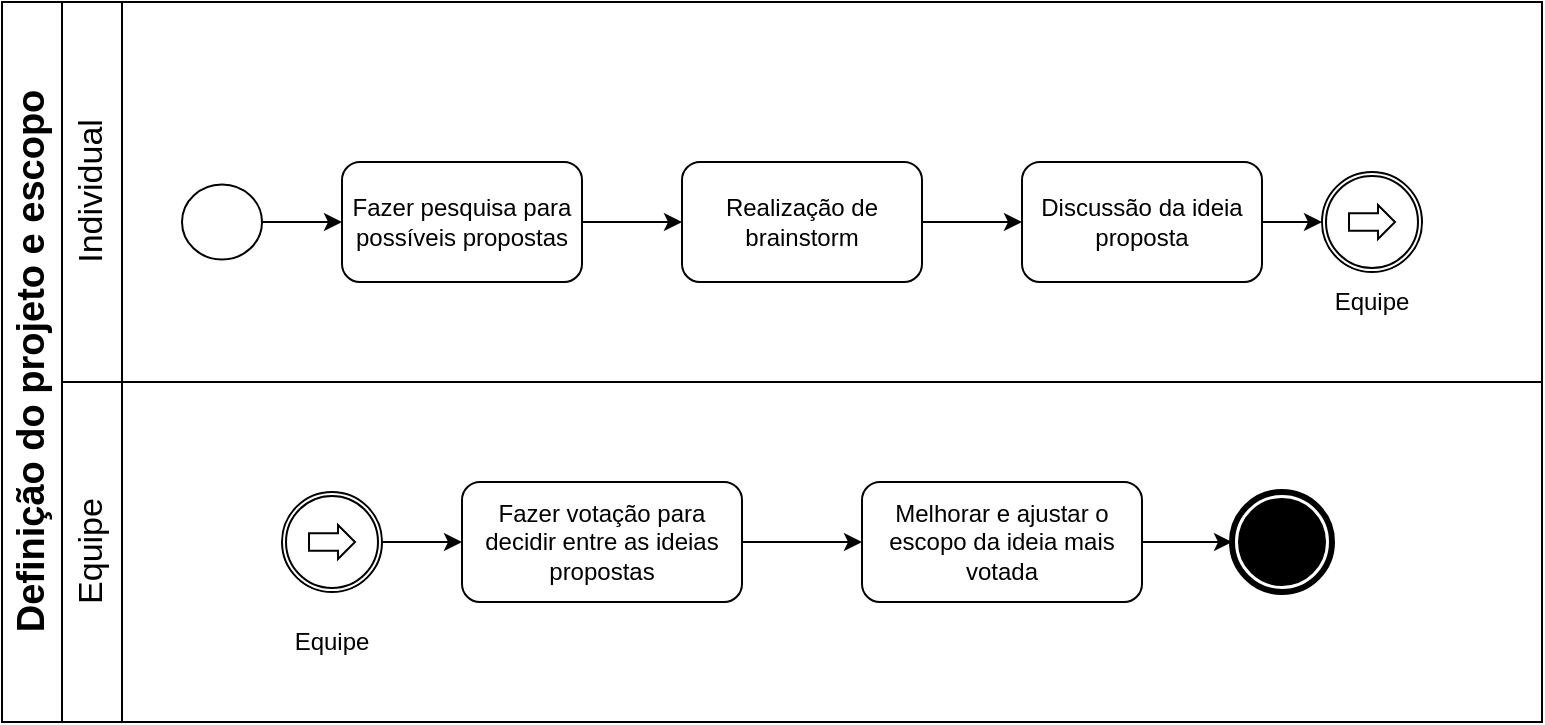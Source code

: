 <mxfile version="14.3.2" type="device"><diagram id="9JVkj2cCTfrQw8oTL5yg" name="Page-1"><mxGraphModel dx="782" dy="432" grid="1" gridSize="10" guides="1" tooltips="1" connect="1" arrows="1" fold="1" page="1" pageScale="1" pageWidth="827" pageHeight="1169" math="0" shadow="0"><root><mxCell id="0"/><mxCell id="1" parent="0"/><mxCell id="S8t_5mKofKM7v6NRETDp-1" value="&lt;font style=&quot;font-size: 19px&quot;&gt;&lt;font style=&quot;font-size: 19px&quot;&gt;Definição do projeto e escopo&lt;/font&gt;&lt;br&gt;&lt;/font&gt;" style="swimlane;html=1;childLayout=stackLayout;resizeParent=1;resizeParentMax=0;horizontal=0;startSize=30;horizontalStack=0;" vertex="1" parent="1"><mxGeometry x="290" y="80" width="770" height="360" as="geometry"/></mxCell><mxCell id="S8t_5mKofKM7v6NRETDp-2" value="&lt;font style=&quot;font-size: 17px&quot;&gt;&lt;span style=&quot;font-weight: normal&quot;&gt;Individual&lt;/span&gt;&lt;/font&gt;" style="swimlane;html=1;startSize=30;horizontal=0;" vertex="1" parent="S8t_5mKofKM7v6NRETDp-1"><mxGeometry x="30" width="740" height="190" as="geometry"/></mxCell><mxCell id="S8t_5mKofKM7v6NRETDp-3" value="" style="shape=mxgraph.bpmn.shape;html=1;verticalLabelPosition=bottom;labelBackgroundColor=#ffffff;verticalAlign=top;align=center;perimeter=ellipsePerimeter;outlineConnect=0;outline=standard;symbol=general;" vertex="1" parent="S8t_5mKofKM7v6NRETDp-2"><mxGeometry x="60" y="91.25" width="40" height="37.5" as="geometry"/></mxCell><mxCell id="S8t_5mKofKM7v6NRETDp-5" value="Discussão da ideia proposta" style="rounded=1;whiteSpace=wrap;html=1;" vertex="1" parent="S8t_5mKofKM7v6NRETDp-2"><mxGeometry x="480" y="80" width="120" height="60" as="geometry"/></mxCell><mxCell id="S8t_5mKofKM7v6NRETDp-7" value="Fazer pesquisa para possíveis propostas" style="rounded=1;whiteSpace=wrap;html=1;" vertex="1" parent="S8t_5mKofKM7v6NRETDp-2"><mxGeometry x="140" y="80" width="120" height="60" as="geometry"/></mxCell><mxCell id="S8t_5mKofKM7v6NRETDp-8" value="" style="endArrow=classic;html=1;exitX=1;exitY=0.5;exitDx=0;exitDy=0;entryX=0;entryY=0.5;entryDx=0;entryDy=0;" edge="1" parent="S8t_5mKofKM7v6NRETDp-2" source="S8t_5mKofKM7v6NRETDp-3" target="S8t_5mKofKM7v6NRETDp-7"><mxGeometry width="50" height="50" relative="1" as="geometry"><mxPoint x="6" y="140" as="sourcePoint"/><mxPoint x="56" y="90" as="targetPoint"/></mxGeometry></mxCell><mxCell id="S8t_5mKofKM7v6NRETDp-9" value="" style="endArrow=classic;html=1;exitX=1;exitY=0.5;exitDx=0;exitDy=0;entryX=0;entryY=0.5;entryDx=0;entryDy=0;" edge="1" parent="S8t_5mKofKM7v6NRETDp-2" source="S8t_5mKofKM7v6NRETDp-7" target="S8t_5mKofKM7v6NRETDp-52"><mxGeometry width="50" height="50" relative="1" as="geometry"><mxPoint x="150" y="29.58" as="sourcePoint"/><mxPoint x="359" y="78.755" as="targetPoint"/></mxGeometry></mxCell><mxCell id="S8t_5mKofKM7v6NRETDp-10" value="" style="endArrow=classic;html=1;exitX=1;exitY=0.5;exitDx=0;exitDy=0;entryX=0;entryY=0.5;entryDx=0;entryDy=0;" edge="1" parent="S8t_5mKofKM7v6NRETDp-2" source="S8t_5mKofKM7v6NRETDp-52" target="S8t_5mKofKM7v6NRETDp-5"><mxGeometry width="50" height="50" relative="1" as="geometry"><mxPoint x="403" y="78.755" as="sourcePoint"/><mxPoint x="296" y="30" as="targetPoint"/></mxGeometry></mxCell><mxCell id="S8t_5mKofKM7v6NRETDp-12" value="" style="shape=mxgraph.bpmn.shape;html=1;verticalLabelPosition=bottom;labelBackgroundColor=#ffffff;verticalAlign=top;align=center;perimeter=ellipsePerimeter;outlineConnect=0;outline=catching;symbol=link;" vertex="1" parent="S8t_5mKofKM7v6NRETDp-2"><mxGeometry x="630" y="85" width="50" height="50" as="geometry"/></mxCell><mxCell id="S8t_5mKofKM7v6NRETDp-13" value="" style="endArrow=classic;html=1;exitX=1;exitY=0.5;exitDx=0;exitDy=0;entryX=0;entryY=0.5;entryDx=0;entryDy=0;" edge="1" parent="S8t_5mKofKM7v6NRETDp-2" source="S8t_5mKofKM7v6NRETDp-5" target="S8t_5mKofKM7v6NRETDp-12"><mxGeometry width="50" height="50" relative="1" as="geometry"><mxPoint x="674" y="199.995" as="sourcePoint"/><mxPoint x="640" y="80" as="targetPoint"/></mxGeometry></mxCell><mxCell id="S8t_5mKofKM7v6NRETDp-14" value="Equipe" style="text;html=1;strokeColor=none;fillColor=none;align=center;verticalAlign=middle;whiteSpace=wrap;rounded=0;" vertex="1" parent="S8t_5mKofKM7v6NRETDp-2"><mxGeometry x="635" y="140" width="40" height="20" as="geometry"/></mxCell><mxCell id="S8t_5mKofKM7v6NRETDp-52" value="Realização de brainstorm " style="rounded=1;whiteSpace=wrap;html=1;" vertex="1" parent="S8t_5mKofKM7v6NRETDp-2"><mxGeometry x="310" y="80" width="120" height="60" as="geometry"/></mxCell><mxCell id="S8t_5mKofKM7v6NRETDp-20" value="&lt;font style=&quot;font-size: 17px&quot;&gt;&lt;span style=&quot;font-weight: normal&quot;&gt;Equipe&lt;br&gt;&lt;/span&gt;&lt;/font&gt;" style="swimlane;html=1;startSize=30;horizontal=0;" vertex="1" parent="S8t_5mKofKM7v6NRETDp-1"><mxGeometry x="30" y="190" width="740" height="170" as="geometry"/></mxCell><mxCell id="S8t_5mKofKM7v6NRETDp-21" value="" style="shape=mxgraph.bpmn.shape;html=1;verticalLabelPosition=bottom;labelBackgroundColor=#ffffff;verticalAlign=top;align=center;perimeter=ellipsePerimeter;outlineConnect=0;outline=catching;symbol=link;" vertex="1" parent="S8t_5mKofKM7v6NRETDp-20"><mxGeometry x="110" y="55" width="50" height="50" as="geometry"/></mxCell><mxCell id="S8t_5mKofKM7v6NRETDp-23" value="" style="endArrow=classic;html=1;exitX=1;exitY=0.5;exitDx=0;exitDy=0;entryX=0;entryY=0.5;entryDx=0;entryDy=0;" edge="1" parent="S8t_5mKofKM7v6NRETDp-20" source="S8t_5mKofKM7v6NRETDp-21" target="S8t_5mKofKM7v6NRETDp-27"><mxGeometry width="50" height="50" relative="1" as="geometry"><mxPoint x="180" y="155" as="sourcePoint"/><mxPoint x="230" y="80.005" as="targetPoint"/></mxGeometry></mxCell><mxCell id="S8t_5mKofKM7v6NRETDp-27" value="Fazer votação para decidir entre as ideias propostas" style="rounded=1;whiteSpace=wrap;html=1;" vertex="1" parent="S8t_5mKofKM7v6NRETDp-20"><mxGeometry x="200" y="50" width="140" height="60" as="geometry"/></mxCell><mxCell id="S8t_5mKofKM7v6NRETDp-36" value="" style="endArrow=classic;html=1;entryX=0;entryY=0.5;entryDx=0;entryDy=0;exitX=1;exitY=0.5;exitDx=0;exitDy=0;" edge="1" parent="S8t_5mKofKM7v6NRETDp-20" source="S8t_5mKofKM7v6NRETDp-27" target="S8t_5mKofKM7v6NRETDp-54"><mxGeometry width="50" height="50" relative="1" as="geometry"><mxPoint x="900" y="175" as="sourcePoint"/><mxPoint x="530" y="85" as="targetPoint"/></mxGeometry></mxCell><mxCell id="S8t_5mKofKM7v6NRETDp-40" value="Equipe" style="text;html=1;strokeColor=none;fillColor=none;align=center;verticalAlign=middle;whiteSpace=wrap;rounded=0;" vertex="1" parent="S8t_5mKofKM7v6NRETDp-20"><mxGeometry x="115" y="120" width="40" height="20" as="geometry"/></mxCell><mxCell id="S8t_5mKofKM7v6NRETDp-54" value="Melhorar e ajustar o escopo da ideia mais votada" style="rounded=1;whiteSpace=wrap;html=1;" vertex="1" parent="S8t_5mKofKM7v6NRETDp-20"><mxGeometry x="400" y="50" width="140" height="60" as="geometry"/></mxCell><mxCell id="S8t_5mKofKM7v6NRETDp-55" value="" style="shape=mxgraph.bpmn.shape;html=1;verticalLabelPosition=bottom;labelBackgroundColor=#ffffff;verticalAlign=top;align=center;perimeter=ellipsePerimeter;outlineConnect=0;outline=end;symbol=terminate;" vertex="1" parent="S8t_5mKofKM7v6NRETDp-20"><mxGeometry x="585" y="55" width="50" height="50" as="geometry"/></mxCell><mxCell id="S8t_5mKofKM7v6NRETDp-57" value="" style="endArrow=classic;html=1;entryX=0;entryY=0.5;entryDx=0;entryDy=0;exitX=1;exitY=0.5;exitDx=0;exitDy=0;" edge="1" parent="S8t_5mKofKM7v6NRETDp-20" source="S8t_5mKofKM7v6NRETDp-54" target="S8t_5mKofKM7v6NRETDp-55"><mxGeometry width="50" height="50" relative="1" as="geometry"><mxPoint x="540" y="45" as="sourcePoint"/><mxPoint x="590" y="-5" as="targetPoint"/></mxGeometry></mxCell></root></mxGraphModel></diagram></mxfile>